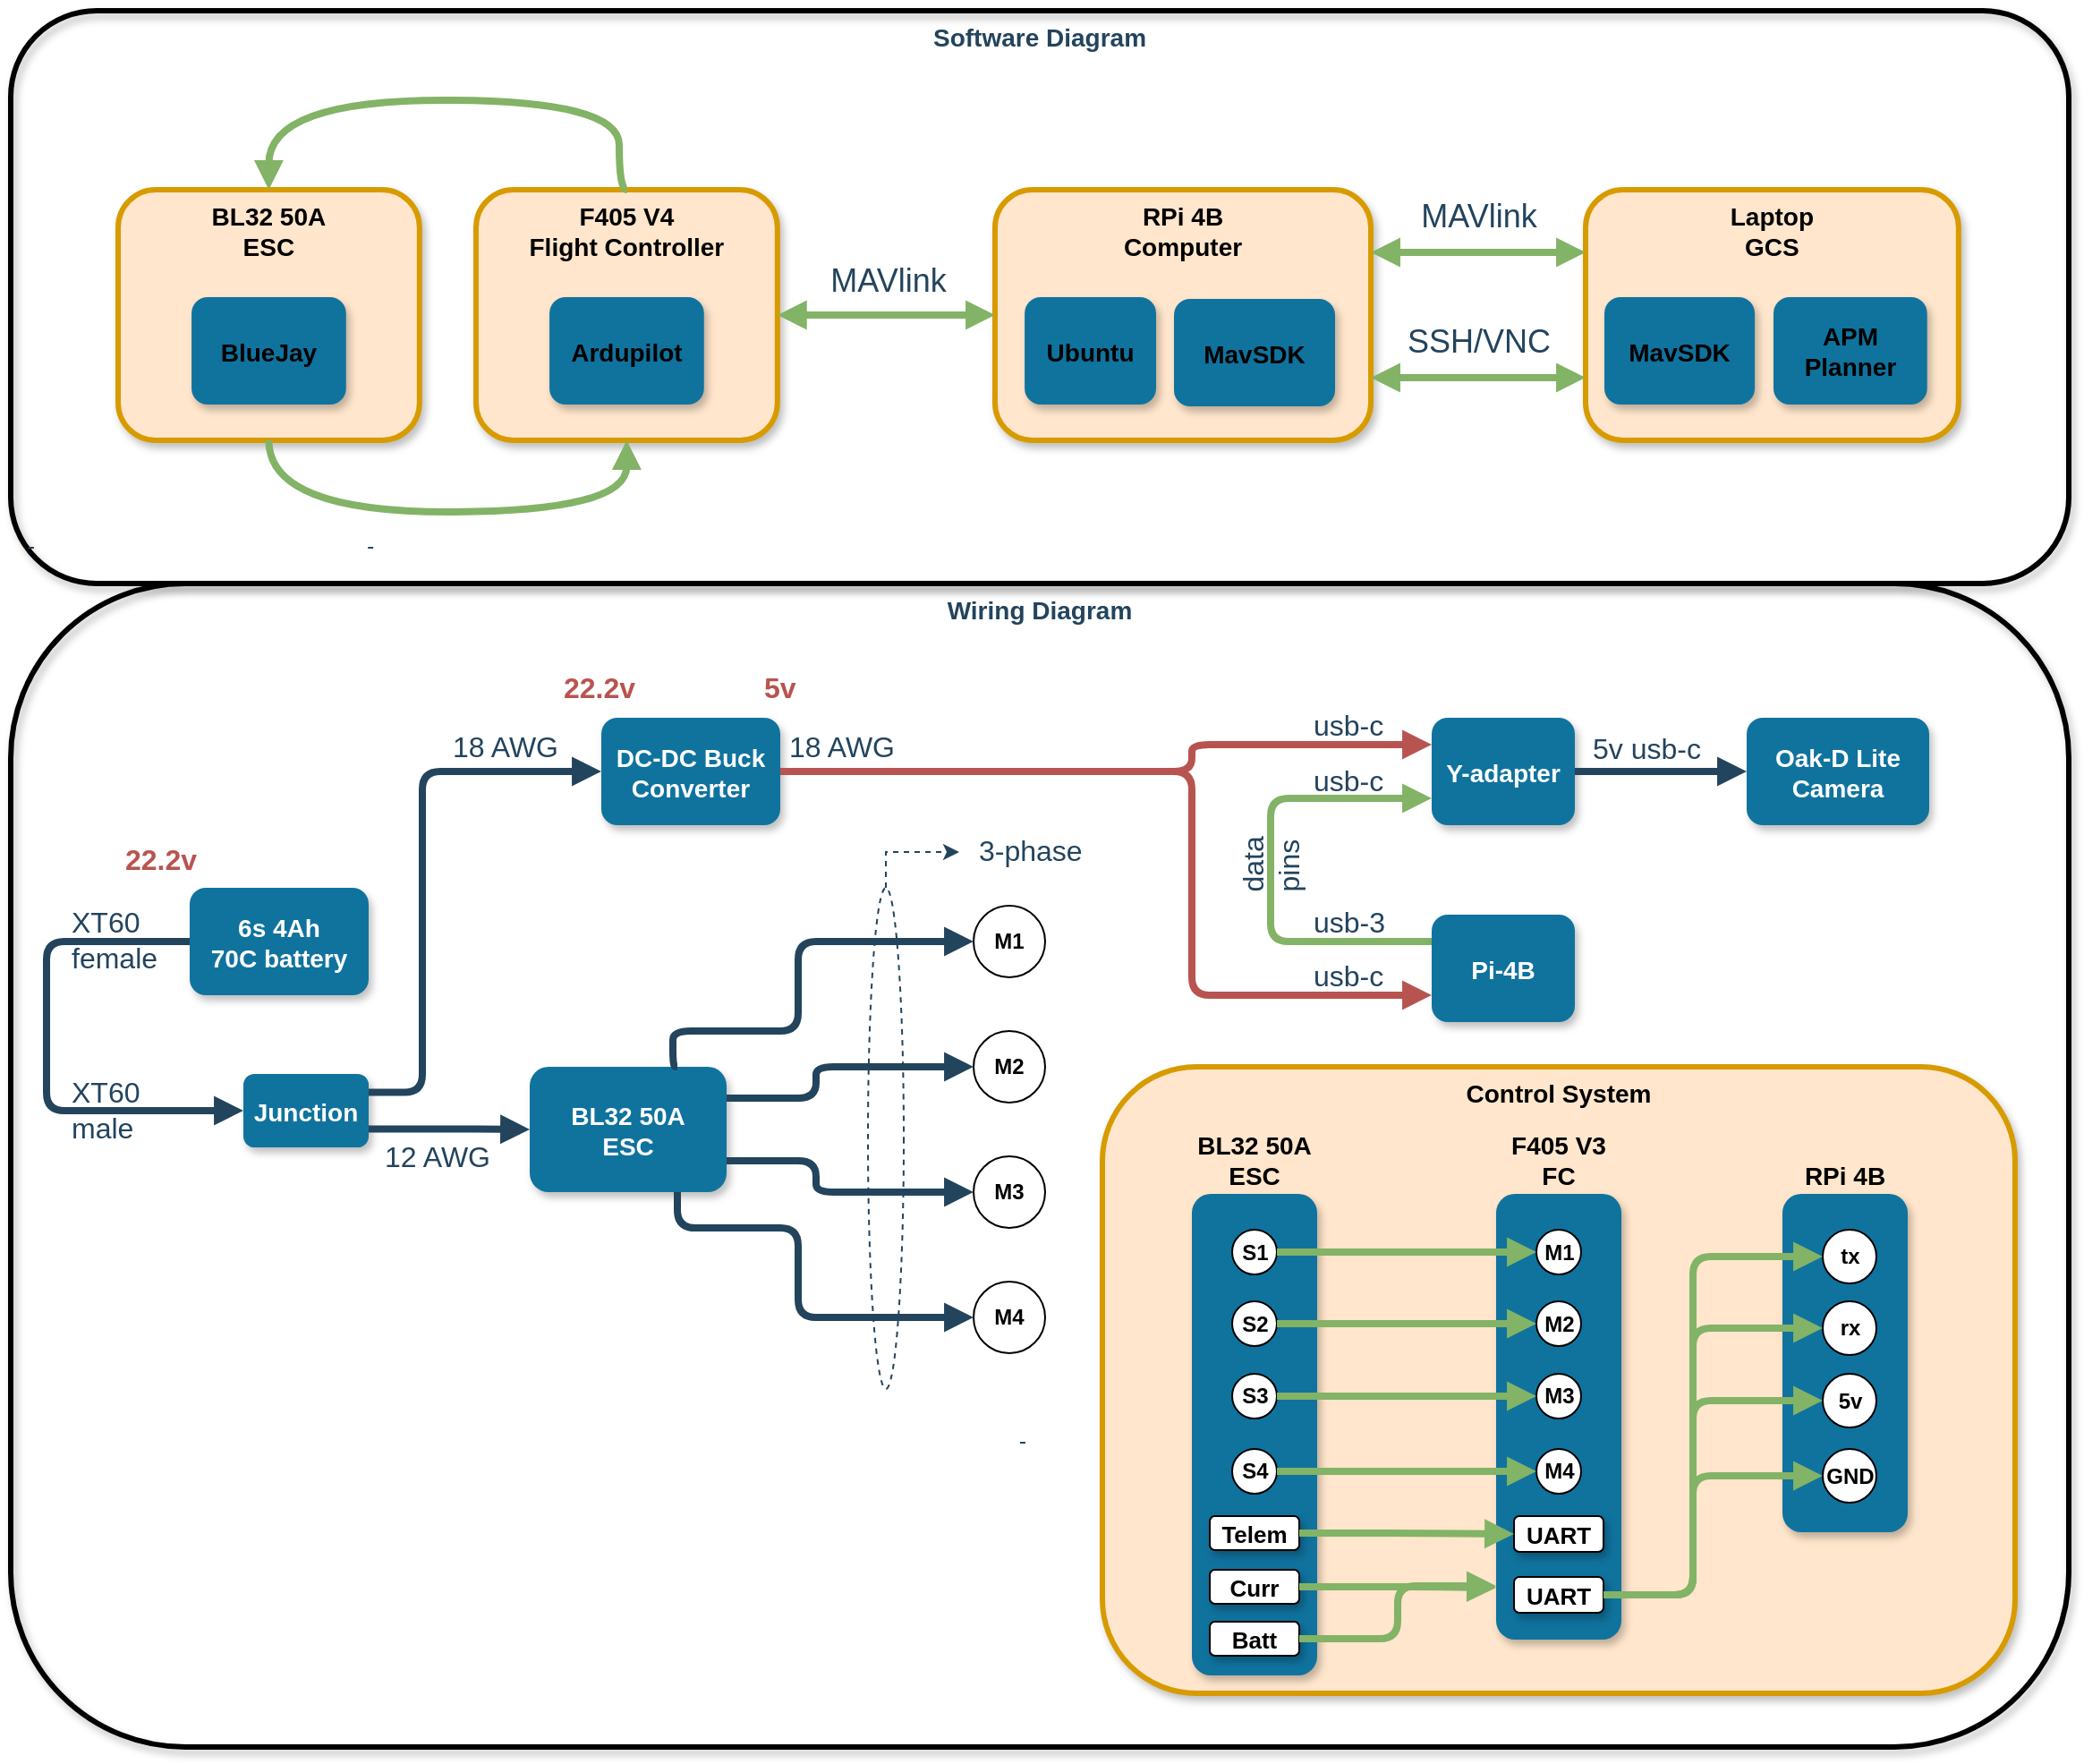 <mxfile>
    <diagram name="Page-1" id="97916047-d0de-89f5-080d-49f4d83e522f">
        <mxGraphModel dx="1137" dy="1775.5" grid="1" gridSize="10" guides="1" tooltips="1" connect="1" arrows="1" fold="1" page="1" pageScale="1.5" pageWidth="1169" pageHeight="827" background="none" math="0" shadow="0">
            <root>
                <mxCell id="0"/>
                <mxCell id="1" parent="0"/>
                <mxCell id="9Nch-Mfv7iRZc4vsGo1m-54" value="Wiring Diagram" style="rounded=1;fillColor=none;strokeColor=default;shadow=1;gradientColor=none;fontStyle=1;fontColor=#23445D;fontSize=14;strokeWidth=3;verticalAlign=top;" parent="1" vertex="1">
                    <mxGeometry x="90" y="170" width="1150" height="650" as="geometry"/>
                </mxCell>
                <mxCell id="80" value="" style="group" parent="1" vertex="1" connectable="0">
                    <mxGeometry x="700" y="440" width="510" height="350" as="geometry"/>
                </mxCell>
                <mxCell id="FAe4sGT7Xk_M7wpkX6ti-58" value="Control System" style="rounded=1;fillColor=#ffe6cc;strokeColor=#d79b00;shadow=1;fontStyle=1;fontSize=14;strokeWidth=3;verticalAlign=top;" parent="80" vertex="1">
                    <mxGeometry width="510" height="350" as="geometry"/>
                </mxCell>
                <mxCell id="FAe4sGT7Xk_M7wpkX6ti-77" value="F405 V3&#xa;FC" style="rounded=1;fillColor=#10739E;strokeColor=none;shadow=1;gradientColor=none;fontStyle=1;fontColor=#000000;fontSize=14;verticalAlign=bottom;labelPosition=center;verticalLabelPosition=top;align=center;" parent="80" vertex="1">
                    <mxGeometry x="220" y="71" width="70" height="249" as="geometry"/>
                </mxCell>
                <mxCell id="FAe4sGT7Xk_M7wpkX6ti-78" value="&lt;b&gt;M1&lt;/b&gt;" style="ellipse;whiteSpace=wrap;html=1;aspect=fixed;" parent="80" vertex="1">
                    <mxGeometry x="242.5" y="91" width="25" height="25" as="geometry"/>
                </mxCell>
                <mxCell id="FAe4sGT7Xk_M7wpkX6ti-79" value="&lt;b&gt;M2&lt;/b&gt;" style="ellipse;whiteSpace=wrap;html=1;aspect=fixed;" parent="80" vertex="1">
                    <mxGeometry x="242.5" y="131" width="25" height="25" as="geometry"/>
                </mxCell>
                <mxCell id="FAe4sGT7Xk_M7wpkX6ti-80" value="&lt;b&gt;M3&lt;/b&gt;" style="ellipse;whiteSpace=wrap;html=1;aspect=fixed;" parent="80" vertex="1">
                    <mxGeometry x="242.5" y="171.5" width="25" height="25" as="geometry"/>
                </mxCell>
                <mxCell id="FAe4sGT7Xk_M7wpkX6ti-81" value="&lt;b&gt;M4&lt;/b&gt;" style="ellipse;whiteSpace=wrap;html=1;aspect=fixed;" parent="80" vertex="1">
                    <mxGeometry x="242.5" y="213.5" width="25" height="25" as="geometry"/>
                </mxCell>
                <mxCell id="FAe4sGT7Xk_M7wpkX6ti-82" value="UART" style="rounded=1;shadow=1;fontStyle=1;fontSize=13;horizontal=1;" parent="80" vertex="1">
                    <mxGeometry x="230" y="251" width="50" height="20" as="geometry"/>
                </mxCell>
                <mxCell id="FAe4sGT7Xk_M7wpkX6ti-83" value="BL32 50A&#xa;ESC" style="rounded=1;fillColor=#10739E;strokeColor=none;shadow=1;gradientColor=none;fontStyle=1;fontColor=#000000;fontSize=14;verticalAlign=bottom;labelPosition=center;verticalLabelPosition=top;align=center;" parent="80" vertex="1">
                    <mxGeometry x="50" y="71" width="70" height="269" as="geometry"/>
                </mxCell>
                <mxCell id="FAe4sGT7Xk_M7wpkX6ti-84" value="&lt;b&gt;S1&lt;/b&gt;" style="ellipse;whiteSpace=wrap;html=1;aspect=fixed;" parent="80" vertex="1">
                    <mxGeometry x="72.5" y="91" width="25" height="25" as="geometry"/>
                </mxCell>
                <mxCell id="FAe4sGT7Xk_M7wpkX6ti-85" value="&lt;b&gt;S2&lt;/b&gt;" style="ellipse;whiteSpace=wrap;html=1;aspect=fixed;" parent="80" vertex="1">
                    <mxGeometry x="72.5" y="131" width="25" height="25" as="geometry"/>
                </mxCell>
                <mxCell id="FAe4sGT7Xk_M7wpkX6ti-86" value="&lt;b&gt;S3&lt;/b&gt;" style="ellipse;whiteSpace=wrap;html=1;aspect=fixed;" parent="80" vertex="1">
                    <mxGeometry x="72.5" y="171.5" width="25" height="25" as="geometry"/>
                </mxCell>
                <mxCell id="FAe4sGT7Xk_M7wpkX6ti-87" value="&lt;b&gt;S4&lt;/b&gt;" style="ellipse;whiteSpace=wrap;html=1;aspect=fixed;" parent="80" vertex="1">
                    <mxGeometry x="72.5" y="213.5" width="25" height="25" as="geometry"/>
                </mxCell>
                <mxCell id="FAe4sGT7Xk_M7wpkX6ti-88" value="Telem" style="rounded=1;shadow=1;fontStyle=1;fontSize=13;horizontal=1;" parent="80" vertex="1">
                    <mxGeometry x="60" y="251" width="50" height="19" as="geometry"/>
                </mxCell>
                <mxCell id="FAe4sGT7Xk_M7wpkX6ti-73" value="" style="edgeStyle=elbowEdgeStyle;strokeWidth=4;endArrow=block;endFill=1;fontStyle=1;strokeColor=#82b366;entryX=0;entryY=0.5;entryDx=0;entryDy=0;fillColor=#d5e8d4;exitX=1;exitY=0.5;exitDx=0;exitDy=0;" parent="80" source="FAe4sGT7Xk_M7wpkX6ti-84" target="FAe4sGT7Xk_M7wpkX6ti-78" edge="1">
                    <mxGeometry x="-688" y="-624.5" width="100" height="100" as="geometry">
                        <mxPoint x="10" y="104" as="sourcePoint"/>
                        <mxPoint x="260" y="106" as="targetPoint"/>
                        <Array as="points">
                            <mxPoint x="120" y="91"/>
                        </Array>
                    </mxGeometry>
                </mxCell>
                <mxCell id="FAe4sGT7Xk_M7wpkX6ti-74" value="" style="edgeStyle=elbowEdgeStyle;strokeWidth=4;endArrow=block;endFill=1;fontStyle=1;strokeColor=#82b366;entryX=0;entryY=0.5;entryDx=0;entryDy=0;fillColor=#d5e8d4;exitX=1;exitY=0.5;exitDx=0;exitDy=0;" parent="80" source="FAe4sGT7Xk_M7wpkX6ti-86" target="FAe4sGT7Xk_M7wpkX6ti-80" edge="1">
                    <mxGeometry x="-688" y="-624.5" width="100" height="100" as="geometry">
                        <mxPoint x="10" y="184" as="sourcePoint"/>
                        <mxPoint x="260" y="201" as="targetPoint"/>
                        <Array as="points">
                            <mxPoint x="120" y="186"/>
                        </Array>
                    </mxGeometry>
                </mxCell>
                <mxCell id="FAe4sGT7Xk_M7wpkX6ti-75" value="" style="edgeStyle=elbowEdgeStyle;strokeWidth=4;endArrow=block;endFill=1;fontStyle=1;strokeColor=#82b366;entryX=0;entryY=0.5;entryDx=0;entryDy=0;fillColor=#d5e8d4;exitX=1;exitY=0.5;exitDx=0;exitDy=0;" parent="80" source="FAe4sGT7Xk_M7wpkX6ti-87" target="FAe4sGT7Xk_M7wpkX6ti-81" edge="1">
                    <mxGeometry x="-688" y="-624.5" width="100" height="100" as="geometry">
                        <mxPoint x="10" y="226" as="sourcePoint"/>
                        <mxPoint x="260" y="251" as="targetPoint"/>
                        <Array as="points">
                            <mxPoint x="120" y="236"/>
                        </Array>
                    </mxGeometry>
                </mxCell>
                <mxCell id="FAe4sGT7Xk_M7wpkX6ti-76" value="" style="edgeStyle=elbowEdgeStyle;strokeWidth=4;endArrow=block;endFill=1;fontStyle=1;strokeColor=#82b366;entryX=0;entryY=0.5;entryDx=0;entryDy=0;fillColor=#d5e8d4;exitX=1;exitY=0.5;exitDx=0;exitDy=0;" parent="80" source="FAe4sGT7Xk_M7wpkX6ti-85" target="FAe4sGT7Xk_M7wpkX6ti-79" edge="1">
                    <mxGeometry x="-688" y="-624.5" width="100" height="100" as="geometry">
                        <mxPoint x="10" y="144" as="sourcePoint"/>
                        <mxPoint x="260" y="151" as="targetPoint"/>
                        <Array as="points"/>
                    </mxGeometry>
                </mxCell>
                <mxCell id="FAe4sGT7Xk_M7wpkX6ti-89" value="RPi 4B" style="rounded=1;fillColor=#10739E;strokeColor=none;shadow=1;gradientColor=none;fontStyle=1;fontColor=#000000;fontSize=14;verticalAlign=bottom;labelPosition=center;verticalLabelPosition=top;align=center;" parent="80" vertex="1">
                    <mxGeometry x="380" y="71" width="70" height="189" as="geometry"/>
                </mxCell>
                <mxCell id="FAe4sGT7Xk_M7wpkX6ti-90" value="&lt;b&gt;tx&lt;/b&gt;" style="ellipse;whiteSpace=wrap;html=1;aspect=fixed;" parent="80" vertex="1">
                    <mxGeometry x="402.5" y="91" width="30" height="30" as="geometry"/>
                </mxCell>
                <mxCell id="FAe4sGT7Xk_M7wpkX6ti-91" value="&lt;b&gt;rx&lt;/b&gt;" style="ellipse;whiteSpace=wrap;html=1;aspect=fixed;" parent="80" vertex="1">
                    <mxGeometry x="402.5" y="131" width="30" height="30" as="geometry"/>
                </mxCell>
                <mxCell id="FAe4sGT7Xk_M7wpkX6ti-92" value="&lt;b&gt;5v&lt;/b&gt;" style="ellipse;whiteSpace=wrap;html=1;aspect=fixed;" parent="80" vertex="1">
                    <mxGeometry x="402.5" y="171.5" width="30" height="30" as="geometry"/>
                </mxCell>
                <mxCell id="FAe4sGT7Xk_M7wpkX6ti-93" value="&lt;b&gt;GND&lt;/b&gt;" style="ellipse;whiteSpace=wrap;html=1;aspect=fixed;" parent="80" vertex="1">
                    <mxGeometry x="402.5" y="213.5" width="30" height="30" as="geometry"/>
                </mxCell>
                <mxCell id="FAe4sGT7Xk_M7wpkX6ti-95" value="" style="edgeStyle=elbowEdgeStyle;strokeWidth=4;endArrow=block;endFill=1;fontStyle=1;strokeColor=#82b366;entryX=0;entryY=0.5;entryDx=0;entryDy=0;fillColor=#d5e8d4;exitX=1;exitY=0.5;exitDx=0;exitDy=0;" parent="80" source="FAe4sGT7Xk_M7wpkX6ti-88" target="FAe4sGT7Xk_M7wpkX6ti-82" edge="1">
                    <mxGeometry x="-688" y="-624.5" width="100" height="100" as="geometry">
                        <mxPoint x="108" y="236" as="sourcePoint"/>
                        <mxPoint x="253" y="236" as="targetPoint"/>
                        <Array as="points">
                            <mxPoint x="170" y="270"/>
                        </Array>
                    </mxGeometry>
                </mxCell>
                <mxCell id="FAe4sGT7Xk_M7wpkX6ti-96" value="UART" style="rounded=1;shadow=1;fontStyle=1;fontSize=13;horizontal=1;" parent="80" vertex="1">
                    <mxGeometry x="230" y="285" width="50" height="20" as="geometry"/>
                </mxCell>
                <mxCell id="FAe4sGT7Xk_M7wpkX6ti-99" value="" style="edgeStyle=elbowEdgeStyle;strokeWidth=4;endArrow=block;endFill=1;fontStyle=1;strokeColor=#82b366;entryX=0;entryY=0.5;entryDx=0;entryDy=0;fillColor=#d5e8d4;exitX=1;exitY=0.5;exitDx=0;exitDy=0;" parent="80" source="FAe4sGT7Xk_M7wpkX6ti-96" target="FAe4sGT7Xk_M7wpkX6ti-90" edge="1">
                    <mxGeometry x="-688" y="-624.5" width="100" height="100" as="geometry">
                        <mxPoint x="120" y="271" as="sourcePoint"/>
                        <mxPoint x="240" y="271" as="targetPoint"/>
                        <Array as="points">
                            <mxPoint x="330" y="200"/>
                        </Array>
                    </mxGeometry>
                </mxCell>
                <mxCell id="FAe4sGT7Xk_M7wpkX6ti-100" value="" style="edgeStyle=elbowEdgeStyle;strokeWidth=4;endArrow=block;endFill=1;fontStyle=1;strokeColor=#82b366;entryX=0;entryY=0.5;entryDx=0;entryDy=0;fillColor=#d5e8d4;exitX=1;exitY=0.5;exitDx=0;exitDy=0;" parent="80" source="FAe4sGT7Xk_M7wpkX6ti-96" target="FAe4sGT7Xk_M7wpkX6ti-91" edge="1">
                    <mxGeometry x="-688" y="-624.5" width="100" height="100" as="geometry">
                        <mxPoint x="280" y="300" as="sourcePoint"/>
                        <mxPoint x="413" y="116" as="targetPoint"/>
                        <Array as="points">
                            <mxPoint x="330" y="220"/>
                        </Array>
                    </mxGeometry>
                </mxCell>
                <mxCell id="FAe4sGT7Xk_M7wpkX6ti-101" value="" style="edgeStyle=elbowEdgeStyle;strokeWidth=4;endArrow=block;endFill=1;fontStyle=1;strokeColor=#82b366;entryX=0;entryY=0.5;entryDx=0;entryDy=0;fillColor=#d5e8d4;exitX=1;exitY=0.5;exitDx=0;exitDy=0;" parent="80" source="FAe4sGT7Xk_M7wpkX6ti-96" target="FAe4sGT7Xk_M7wpkX6ti-92" edge="1">
                    <mxGeometry x="-688" y="-624.5" width="100" height="100" as="geometry">
                        <mxPoint x="295" y="305" as="sourcePoint"/>
                        <mxPoint x="413" y="156" as="targetPoint"/>
                        <Array as="points">
                            <mxPoint x="330" y="250"/>
                        </Array>
                    </mxGeometry>
                </mxCell>
                <mxCell id="FAe4sGT7Xk_M7wpkX6ti-102" value="" style="edgeStyle=elbowEdgeStyle;strokeWidth=4;endArrow=block;endFill=1;fontStyle=1;strokeColor=#82b366;entryX=0;entryY=0.5;entryDx=0;entryDy=0;fillColor=#d5e8d4;exitX=1;exitY=0.5;exitDx=0;exitDy=0;" parent="80" source="FAe4sGT7Xk_M7wpkX6ti-96" target="FAe4sGT7Xk_M7wpkX6ti-93" edge="1">
                    <mxGeometry x="-688" y="-624.5" width="100" height="100" as="geometry">
                        <mxPoint x="295" y="305" as="sourcePoint"/>
                        <mxPoint x="413" y="197" as="targetPoint"/>
                        <Array as="points">
                            <mxPoint x="330" y="260"/>
                        </Array>
                    </mxGeometry>
                </mxCell>
                <mxCell id="86" value="Curr" style="rounded=1;shadow=1;fontStyle=1;fontSize=13;horizontal=1;" parent="80" vertex="1">
                    <mxGeometry x="60" y="281" width="50" height="19" as="geometry"/>
                </mxCell>
                <mxCell id="87" value="Batt" style="rounded=1;shadow=1;fontStyle=1;fontSize=13;horizontal=1;" parent="80" vertex="1">
                    <mxGeometry x="60" y="310" width="50" height="19" as="geometry"/>
                </mxCell>
                <mxCell id="88" value="" style="edgeStyle=elbowEdgeStyle;strokeWidth=4;endArrow=block;endFill=1;fontStyle=1;strokeColor=#82b366;fillColor=#d5e8d4;exitX=1;exitY=0.5;exitDx=0;exitDy=0;" parent="80" source="86" edge="1">
                    <mxGeometry x="-1378" y="-1054.5" width="100" height="100" as="geometry">
                        <mxPoint x="120" y="270.5" as="sourcePoint"/>
                        <mxPoint x="220" y="291" as="targetPoint"/>
                        <Array as="points">
                            <mxPoint x="180" y="280"/>
                        </Array>
                    </mxGeometry>
                </mxCell>
                <mxCell id="89" value="" style="edgeStyle=elbowEdgeStyle;strokeWidth=4;endArrow=block;endFill=1;fontStyle=1;strokeColor=#82b366;fillColor=#d5e8d4;exitX=1;exitY=0.5;exitDx=0;exitDy=0;" parent="80" source="87" edge="1">
                    <mxGeometry x="-2068" y="-1484.5" width="100" height="100" as="geometry">
                        <mxPoint x="120" y="300.5" as="sourcePoint"/>
                        <mxPoint x="220" y="290" as="targetPoint"/>
                        <Array as="points"/>
                    </mxGeometry>
                </mxCell>
                <mxCell id="0hPKIBFiTmCVOufTVkQz-49" value="&lt;font style=&quot;font-size: 16px;&quot;&gt;XT60&lt;br&gt;female&lt;br&gt;&lt;/font&gt;" style="edgeLabel;html=1;align=left;verticalAlign=middle;resizable=0;points=[];labelBackgroundColor=none;fontColor=#23445D;" parent="1" vertex="1" connectable="0">
                    <mxGeometry x="99.995" y="305.003" as="geometry">
                        <mxPoint x="22" y="64" as="offset"/>
                    </mxGeometry>
                </mxCell>
                <mxCell id="0hPKIBFiTmCVOufTVkQz-33" value="&lt;span style=&quot;font-size: 16px;&quot;&gt;usb-c&lt;/span&gt;" style="edgeLabel;html=1;align=left;verticalAlign=middle;resizable=0;points=[];labelBackgroundColor=none;fontColor=#23445D;" parent="1" vertex="1" connectable="0">
                    <mxGeometry x="793.995" y="216.003" as="geometry">
                        <mxPoint x="22" y="64" as="offset"/>
                    </mxGeometry>
                </mxCell>
                <mxCell id="Tr897aCAvD2A82pSiaK6-78" value="&lt;span style=&quot;font-size: 16px;&quot;&gt;usb-c&lt;/span&gt;" style="edgeLabel;html=1;align=left;verticalAlign=middle;resizable=0;points=[];labelBackgroundColor=none;fontColor=#23445D;" parent="1" vertex="1" connectable="0">
                    <mxGeometry x="793.995" y="185.003" as="geometry">
                        <mxPoint x="22" y="64" as="offset"/>
                    </mxGeometry>
                </mxCell>
                <mxCell id="Tr897aCAvD2A82pSiaK6-79" value="&lt;span style=&quot;font-size: 16px;&quot;&gt;usb-3&lt;/span&gt;" style="edgeLabel;html=1;align=left;verticalAlign=middle;resizable=0;points=[];labelBackgroundColor=none;fontColor=#23445D;" parent="1" vertex="1" connectable="0">
                    <mxGeometry x="793.995" y="295.003" as="geometry">
                        <mxPoint x="22" y="64" as="offset"/>
                    </mxGeometry>
                </mxCell>
                <mxCell id="0hPKIBFiTmCVOufTVkQz-32" value="&lt;font style=&quot;font-size: 16px;&quot;&gt;22.2v&lt;/font&gt;" style="edgeLabel;html=1;align=left;verticalAlign=middle;resizable=0;points=[];labelBackgroundColor=none;fontColor=#B85450;fontStyle=1" parent="1" vertex="1" connectable="0">
                    <mxGeometry x="129.995" y="260.003" as="geometry">
                        <mxPoint x="22" y="64" as="offset"/>
                    </mxGeometry>
                </mxCell>
                <mxCell id="Tr897aCAvD2A82pSiaK6-81" value="&lt;font style=&quot;font-size: 16px;&quot;&gt;data&lt;br&gt;pins&lt;br&gt;&lt;/font&gt;" style="edgeLabel;html=1;align=left;verticalAlign=middle;resizable=0;points=[];horizontal=0;labelBackgroundColor=none;fontColor=#23445D;" parent="1" vertex="1" connectable="0">
                    <mxGeometry x="771.995" y="408.003" as="geometry">
                        <mxPoint x="22" y="64" as="offset"/>
                    </mxGeometry>
                </mxCell>
                <mxCell id="Tr897aCAvD2A82pSiaK6-80" value="&lt;span style=&quot;font-size: 16px;&quot;&gt;usb-c&lt;/span&gt;" style="edgeLabel;html=1;align=left;verticalAlign=middle;resizable=0;points=[];labelBackgroundColor=none;fontColor=#23445D;" parent="1" vertex="1" connectable="0">
                    <mxGeometry x="793.995" y="325.003" as="geometry">
                        <mxPoint x="22" y="64" as="offset"/>
                    </mxGeometry>
                </mxCell>
                <mxCell id="2" value="Junction" style="rounded=1;fillColor=#10739E;strokeColor=none;shadow=1;gradientColor=none;fontStyle=1;fontColor=#FFFFFF;fontSize=14;" parent="1" vertex="1">
                    <mxGeometry x="220" y="444" width="70" height="41" as="geometry"/>
                </mxCell>
                <mxCell id="4" value="DC-DC Buck&#xa;Converter" style="rounded=1;fillColor=#10739E;strokeColor=none;shadow=1;gradientColor=none;fontStyle=1;fontColor=#FFFFFF;fontSize=14;" parent="1" vertex="1">
                    <mxGeometry x="420" y="245" width="100" height="60" as="geometry"/>
                </mxCell>
                <mxCell id="29" value="" style="edgeStyle=elbowEdgeStyle;strokeWidth=4;endArrow=block;endFill=1;fontStyle=1;strokeColor=#23445D;exitX=1;exitY=0.75;exitDx=0;exitDy=0;entryX=0;entryY=0.5;entryDx=0;entryDy=0;" parent="1" source="2" target="48" edge="1">
                    <mxGeometry x="22" y="125.5" width="100" height="100" as="geometry">
                        <mxPoint x="72" y="225.5" as="sourcePoint"/>
                        <mxPoint x="172" y="125.5" as="targetPoint"/>
                        <Array as="points">
                            <mxPoint x="340" y="500"/>
                        </Array>
                    </mxGeometry>
                </mxCell>
                <mxCell id="Tr897aCAvD2A82pSiaK6-56" value="" style="edgeStyle=elbowEdgeStyle;strokeWidth=4;endArrow=block;endFill=1;fontStyle=1;strokeColor=#23445D;entryX=0;entryY=0.5;entryDx=0;entryDy=0;exitX=1;exitY=0.25;exitDx=0;exitDy=0;" parent="1" source="2" target="4" edge="1">
                    <mxGeometry x="22" y="125.5" width="100" height="100" as="geometry">
                        <mxPoint x="290" y="450" as="sourcePoint"/>
                        <mxPoint x="410" y="365" as="targetPoint"/>
                        <Array as="points">
                            <mxPoint x="320" y="420"/>
                        </Array>
                    </mxGeometry>
                </mxCell>
                <mxCell id="Tr897aCAvD2A82pSiaK6-59" value="" style="edgeStyle=elbowEdgeStyle;strokeWidth=4;endArrow=block;endFill=1;fontStyle=1;strokeColor=#b85450;fillColor=#f8cecc;entryX=0;entryY=0.25;entryDx=0;entryDy=0;exitX=1;exitY=0.5;exitDx=0;exitDy=0;" parent="1" source="4" target="69" edge="1">
                    <mxGeometry x="22" y="95.5" width="100" height="100" as="geometry">
                        <mxPoint x="674.0" y="580" as="sourcePoint"/>
                        <mxPoint x="884.0" y="260" as="targetPoint"/>
                        <Array as="points">
                            <mxPoint x="750" y="260"/>
                        </Array>
                    </mxGeometry>
                </mxCell>
                <mxCell id="Tr897aCAvD2A82pSiaK6-62" value="" style="edgeStyle=elbowEdgeStyle;strokeWidth=4;endArrow=block;endFill=1;fontStyle=1;strokeColor=#b85450;exitX=1;exitY=0.5;exitDx=0;exitDy=0;fillColor=#f8cecc;entryX=0;entryY=0.75;entryDx=0;entryDy=0;" parent="1" source="4" target="65" edge="1">
                    <mxGeometry x="22" y="95.5" width="100" height="100" as="geometry">
                        <mxPoint x="674.0" y="580" as="sourcePoint"/>
                        <mxPoint x="884" y="420" as="targetPoint"/>
                        <Array as="points">
                            <mxPoint x="750" y="340"/>
                        </Array>
                    </mxGeometry>
                </mxCell>
                <mxCell id="Tr897aCAvD2A82pSiaK6-77" value="" style="edgeStyle=elbowEdgeStyle;strokeWidth=4;endArrow=none;endFill=0;fontStyle=1;strokeColor=#82b366;fillColor=#d5e8d4;entryX=0;entryY=0.25;entryDx=0;entryDy=0;exitX=0;exitY=0.75;exitDx=0;exitDy=0;elbow=vertical;startArrow=block;startFill=1;" parent="1" source="69" target="65" edge="1">
                    <mxGeometry x="2" y="-149.5" width="100" height="100" as="geometry">
                        <mxPoint x="884.0" y="290" as="sourcePoint"/>
                        <mxPoint x="884.0" y="380" as="targetPoint"/>
                        <Array as="points">
                            <mxPoint x="794" y="365"/>
                        </Array>
                    </mxGeometry>
                </mxCell>
                <mxCell id="0hPKIBFiTmCVOufTVkQz-47" value="6s 4Ah&#xa;70C battery" style="rounded=1;fillColor=#10739E;strokeColor=none;shadow=1;gradientColor=none;fontStyle=1;fontColor=#FFFFFF;fontSize=14;" parent="1" vertex="1">
                    <mxGeometry x="190" y="340" width="100" height="60" as="geometry"/>
                </mxCell>
                <mxCell id="0hPKIBFiTmCVOufTVkQz-48" value="" style="edgeStyle=elbowEdgeStyle;strokeWidth=4;endArrow=block;endFill=1;fontStyle=1;strokeColor=#23445D;exitX=0;exitY=0.5;exitDx=0;exitDy=0;entryX=0;entryY=0.5;entryDx=0;entryDy=0;" parent="1" source="0hPKIBFiTmCVOufTVkQz-47" target="2" edge="1">
                    <mxGeometry x="22" y="125.5" width="100" height="100" as="geometry">
                        <mxPoint x="300" y="470" as="sourcePoint"/>
                        <mxPoint x="440" y="393" as="targetPoint"/>
                        <Array as="points">
                            <mxPoint x="110" y="420"/>
                        </Array>
                    </mxGeometry>
                </mxCell>
                <mxCell id="31" value="&lt;font style=&quot;font-size: 16px;&quot;&gt;XT60&lt;br&gt;male&lt;br&gt;&lt;/font&gt;" style="edgeLabel;html=1;align=left;verticalAlign=middle;resizable=0;points=[];labelBackgroundColor=none;fontColor=#23445D;" parent="1" vertex="1" connectable="0">
                    <mxGeometry x="99.995" y="400.003" as="geometry">
                        <mxPoint x="22" y="64" as="offset"/>
                    </mxGeometry>
                </mxCell>
                <mxCell id="46" value="&lt;font style=&quot;font-size: 16px;&quot;&gt;&lt;br&gt;&lt;/font&gt;" style="edgeLabel;html=1;align=left;verticalAlign=middle;resizable=0;points=[];labelBackgroundColor=none;fontColor=#23445D;" parent="1" vertex="1" connectable="0">
                    <mxGeometry x="299.995" y="264.003" as="geometry">
                        <mxPoint x="22" y="64" as="offset"/>
                    </mxGeometry>
                </mxCell>
                <mxCell id="47" value="&lt;font style=&quot;font-size: 16px;&quot;&gt;12 AWG&lt;br&gt;&lt;/font&gt;" style="edgeLabel;html=1;align=left;verticalAlign=middle;resizable=0;points=[];labelBackgroundColor=none;fontColor=#23445D;" parent="1" vertex="1" connectable="0">
                    <mxGeometry x="274.995" y="426.003" as="geometry">
                        <mxPoint x="22" y="64" as="offset"/>
                    </mxGeometry>
                </mxCell>
                <mxCell id="48" value="BL32 50A&#xa;ESC" style="rounded=1;fillColor=#10739E;strokeColor=none;shadow=1;gradientColor=none;fontStyle=1;fontColor=#FFFFFF;fontSize=14;" parent="1" vertex="1">
                    <mxGeometry x="380" y="440" width="110" height="70" as="geometry"/>
                </mxCell>
                <mxCell id="49" value="&lt;font style=&quot;font-size: 16px;&quot;&gt;18 AWG&lt;/font&gt;" style="edgeLabel;html=1;align=left;verticalAlign=middle;resizable=0;points=[];labelBackgroundColor=none;fontColor=#23445D;" parent="1" vertex="1" connectable="0">
                    <mxGeometry x="500.995" y="197.003" as="geometry">
                        <mxPoint x="22" y="64" as="offset"/>
                    </mxGeometry>
                </mxCell>
                <mxCell id="50" value="&lt;b&gt;M1&lt;/b&gt;" style="ellipse;whiteSpace=wrap;html=1;aspect=fixed;" parent="1" vertex="1">
                    <mxGeometry x="628" y="350" width="40" height="40" as="geometry"/>
                </mxCell>
                <mxCell id="51" value="&lt;b&gt;M2&lt;/b&gt;" style="ellipse;whiteSpace=wrap;html=1;aspect=fixed;" parent="1" vertex="1">
                    <mxGeometry x="628" y="420" width="40" height="40" as="geometry"/>
                </mxCell>
                <mxCell id="52" value="&lt;b&gt;M4&lt;/b&gt;" style="ellipse;whiteSpace=wrap;html=1;aspect=fixed;" parent="1" vertex="1">
                    <mxGeometry x="628" y="560" width="40" height="40" as="geometry"/>
                </mxCell>
                <mxCell id="53" value="" style="edgeStyle=orthogonalEdgeStyle;strokeWidth=4;endArrow=block;endFill=1;fontStyle=1;strokeColor=#23445D;entryX=0;entryY=0.5;entryDx=0;entryDy=0;elbow=vertical;exitX=0.75;exitY=0;exitDx=0;exitDy=0;" parent="1" source="48" target="50" edge="1">
                    <mxGeometry x="-8" y="235.5" width="100" height="100" as="geometry">
                        <mxPoint x="499" y="440" as="sourcePoint"/>
                        <mxPoint x="619" y="486" as="targetPoint"/>
                        <Array as="points">
                            <mxPoint x="460" y="440"/>
                            <mxPoint x="460" y="420"/>
                            <mxPoint x="530" y="420"/>
                            <mxPoint x="530" y="370"/>
                        </Array>
                    </mxGeometry>
                </mxCell>
                <mxCell id="54" value="" style="edgeStyle=elbowEdgeStyle;strokeWidth=4;endArrow=block;endFill=1;fontStyle=1;strokeColor=#23445D;exitX=1;exitY=0.25;exitDx=0;exitDy=0;entryX=0;entryY=0.5;entryDx=0;entryDy=0;" parent="1" source="48" target="51" edge="1">
                    <mxGeometry x="-8" y="235.5" width="100" height="100" as="geometry">
                        <mxPoint x="539" y="457.5" as="sourcePoint"/>
                        <mxPoint x="659" y="520" as="targetPoint"/>
                        <Array as="points">
                            <mxPoint x="540" y="480"/>
                        </Array>
                    </mxGeometry>
                </mxCell>
                <mxCell id="55" value="" style="edgeStyle=elbowEdgeStyle;strokeWidth=4;endArrow=block;endFill=1;fontStyle=1;strokeColor=#23445D;exitX=1;exitY=0.75;exitDx=0;exitDy=0;entryX=0;entryY=0.5;entryDx=0;entryDy=0;" parent="1" source="48" target="56" edge="1">
                    <mxGeometry x="-8" y="235.5" width="100" height="100" as="geometry">
                        <mxPoint x="539" y="492.5" as="sourcePoint"/>
                        <mxPoint x="759" y="450" as="targetPoint"/>
                        <Array as="points">
                            <mxPoint x="540" y="530"/>
                        </Array>
                    </mxGeometry>
                </mxCell>
                <mxCell id="56" value="&lt;b&gt;M3&lt;/b&gt;" style="ellipse;whiteSpace=wrap;html=1;aspect=fixed;" parent="1" vertex="1">
                    <mxGeometry x="628" y="490" width="40" height="40" as="geometry"/>
                </mxCell>
                <mxCell id="57" value="" style="edgeStyle=orthogonalEdgeStyle;strokeWidth=4;endArrow=block;endFill=1;fontStyle=1;strokeColor=#23445D;entryX=0;entryY=0.5;entryDx=0;entryDy=0;elbow=vertical;exitX=0.75;exitY=1;exitDx=0;exitDy=0;" parent="1" source="48" target="52" edge="1">
                    <mxGeometry x="-8" y="235.5" width="100" height="100" as="geometry">
                        <mxPoint x="499" y="510" as="sourcePoint"/>
                        <mxPoint x="747" y="390" as="targetPoint"/>
                        <Array as="points">
                            <mxPoint x="463" y="530"/>
                            <mxPoint x="530" y="530"/>
                            <mxPoint x="530" y="580"/>
                        </Array>
                    </mxGeometry>
                </mxCell>
                <mxCell id="58" style="edgeStyle=elbowEdgeStyle;rounded=0;orthogonalLoop=1;jettySize=auto;html=1;exitX=0.5;exitY=0;exitDx=0;exitDy=0;dashed=1;strokeColor=#23445D;fontColor=#23445D;" parent="1" source="59" edge="1">
                    <mxGeometry relative="1" as="geometry">
                        <mxPoint x="620" y="320" as="targetPoint"/>
                        <Array as="points">
                            <mxPoint x="579" y="330"/>
                        </Array>
                    </mxGeometry>
                </mxCell>
                <mxCell id="59" value="" style="ellipse;whiteSpace=wrap;html=1;strokeColor=#23445D;fillColor=none;dashed=1;fontColor=#23445D;" parent="1" vertex="1">
                    <mxGeometry x="569" y="340" width="20" height="280" as="geometry"/>
                </mxCell>
                <mxCell id="60" value="&lt;font style=&quot;font-size: 16px;&quot;&gt;3-phase&lt;/font&gt;" style="edgeLabel;html=1;align=left;verticalAlign=middle;resizable=0;points=[];labelBackgroundColor=none;fontColor=#23445D;" parent="1" vertex="1" connectable="0">
                    <mxGeometry x="606.995" y="255.003" as="geometry">
                        <mxPoint x="22" y="64" as="offset"/>
                    </mxGeometry>
                </mxCell>
                <mxCell id="61" value="&lt;font style=&quot;font-size: 16px;&quot;&gt;18 AWG&lt;br&gt;&lt;/font&gt;" style="edgeLabel;html=1;align=left;verticalAlign=middle;resizable=0;points=[];labelBackgroundColor=none;fontColor=#23445D;" parent="1" vertex="1" connectable="0">
                    <mxGeometry x="312.995" y="197.003" as="geometry">
                        <mxPoint x="22" y="64" as="offset"/>
                    </mxGeometry>
                </mxCell>
                <mxCell id="62" value="&lt;font style=&quot;font-size: 16px;&quot;&gt;5v&lt;/font&gt;" style="edgeLabel;html=1;align=left;verticalAlign=middle;resizable=0;points=[];labelBackgroundColor=none;fontColor=#B85450;fontStyle=1" parent="1" vertex="1" connectable="0">
                    <mxGeometry x="486.995" y="164.003" as="geometry">
                        <mxPoint x="22" y="64" as="offset"/>
                    </mxGeometry>
                </mxCell>
                <mxCell id="63" value="&lt;font style=&quot;font-size: 16px;&quot;&gt;22.2v&lt;/font&gt;" style="edgeLabel;html=1;align=left;verticalAlign=middle;resizable=0;points=[];labelBackgroundColor=none;fontColor=#B85450;fontStyle=1" parent="1" vertex="1" connectable="0">
                    <mxGeometry x="374.995" y="164.003" as="geometry">
                        <mxPoint x="22" y="64" as="offset"/>
                    </mxGeometry>
                </mxCell>
                <mxCell id="64" value="&lt;font style=&quot;font-size: 16px;&quot;&gt;5v usb-c&lt;/font&gt;" style="edgeLabel;html=1;align=left;verticalAlign=middle;resizable=0;points=[];labelBackgroundColor=none;fontColor=#23445D;" parent="1" vertex="1" connectable="0">
                    <mxGeometry x="949.995" y="198.003" as="geometry">
                        <mxPoint x="22" y="64" as="offset"/>
                    </mxGeometry>
                </mxCell>
                <mxCell id="65" value="Pi-4B" style="rounded=1;fillColor=#10739E;strokeColor=none;shadow=1;gradientColor=none;fontStyle=1;fontColor=#FFFFFF;fontSize=14;" parent="1" vertex="1">
                    <mxGeometry x="884" y="355" width="80" height="60" as="geometry"/>
                </mxCell>
                <mxCell id="69" value="Y-adapter" style="rounded=1;fillColor=#10739E;strokeColor=none;shadow=1;gradientColor=none;fontStyle=1;fontColor=#FFFFFF;fontSize=14;" parent="1" vertex="1">
                    <mxGeometry x="884" y="245" width="80" height="60" as="geometry"/>
                </mxCell>
                <mxCell id="70" value="Oak-D Lite&#xa;Camera" style="rounded=1;fillColor=#10739E;strokeColor=none;shadow=1;gradientColor=none;fontStyle=1;fontColor=#FFFFFF;fontSize=14;" parent="1" vertex="1">
                    <mxGeometry x="1060" y="245" width="102" height="60" as="geometry"/>
                </mxCell>
                <mxCell id="71" value="" style="edgeStyle=elbowEdgeStyle;strokeWidth=4;endArrow=block;endFill=1;fontStyle=1;strokeColor=#23445D;exitX=1;exitY=0.5;exitDx=0;exitDy=0;entryX=0;entryY=0.5;entryDx=0;entryDy=0;" parent="1" source="69" target="70" edge="1">
                    <mxGeometry x="2" y="-269.5" width="100" height="100" as="geometry">
                        <mxPoint x="456" y="165" as="sourcePoint"/>
                        <mxPoint x="574" y="165" as="targetPoint"/>
                    </mxGeometry>
                </mxCell>
                <mxCell id="77" value="" style="edgeStyle=elbowEdgeStyle;rounded=0;orthogonalLoop=1;jettySize=auto;html=1;dashed=1;strokeColor=#23445D;fontColor=#23445D;endArrow=none;" parent="1" edge="1">
                    <mxGeometry relative="1" as="geometry">
                        <mxPoint x="656.981" y="650" as="targetPoint"/>
                        <Array as="points"/>
                        <mxPoint x="654" y="650" as="sourcePoint"/>
                    </mxGeometry>
                </mxCell>
                <mxCell id="90" value="Software Diagram" style="rounded=1;fillColor=none;strokeColor=default;shadow=1;gradientColor=none;fontStyle=1;fontColor=#23445D;fontSize=14;strokeWidth=3;verticalAlign=top;" parent="1" vertex="1">
                    <mxGeometry x="90" y="-150" width="1150" height="320" as="geometry"/>
                </mxCell>
                <mxCell id="167" value="" style="edgeStyle=elbowEdgeStyle;rounded=0;orthogonalLoop=1;jettySize=auto;html=1;dashed=1;strokeColor=#23445D;fontColor=#23445D;endArrow=none;" parent="1" edge="1">
                    <mxGeometry relative="1" as="geometry">
                        <mxPoint x="102.981" y="150" as="targetPoint"/>
                        <Array as="points"/>
                        <mxPoint x="100" y="150" as="sourcePoint"/>
                    </mxGeometry>
                </mxCell>
                <mxCell id="171" value="" style="edgeStyle=elbowEdgeStyle;rounded=0;orthogonalLoop=1;jettySize=auto;html=1;dashed=1;strokeColor=#23445D;fontColor=#23445D;endArrow=none;" parent="1" edge="1">
                    <mxGeometry relative="1" as="geometry">
                        <mxPoint x="292.571" y="150" as="targetPoint"/>
                        <Array as="points"/>
                        <mxPoint x="289.59" y="150" as="sourcePoint"/>
                    </mxGeometry>
                </mxCell>
                <mxCell id="178" value="" style="group" parent="1" vertex="1" connectable="0">
                    <mxGeometry x="640" y="-50" width="210" height="140" as="geometry"/>
                </mxCell>
                <mxCell id="176" value="RPi 4B&#xa;Computer" style="rounded=1;fillColor=#ffe6cc;strokeColor=#d79b00;shadow=1;fontStyle=1;fontSize=14;strokeWidth=3;verticalAlign=top;fontColor=#000000;" parent="178" vertex="1">
                    <mxGeometry width="210.0" height="140" as="geometry"/>
                </mxCell>
                <mxCell id="177" value="Ubuntu" style="rounded=1;fillColor=#10739E;strokeColor=none;shadow=1;gradientColor=none;fontStyle=1;fontColor=#000000;fontSize=14;verticalAlign=middle;labelPosition=center;verticalLabelPosition=middle;align=center;" parent="178" vertex="1">
                    <mxGeometry x="16.56" y="60" width="73.44" height="60" as="geometry"/>
                </mxCell>
                <mxCell id="186" value="MavSDK" style="rounded=1;fillColor=#10739E;strokeColor=none;shadow=1;gradientColor=none;fontStyle=1;fontColor=#000000;fontSize=14;verticalAlign=middle;labelPosition=center;verticalLabelPosition=middle;align=center;" parent="178" vertex="1">
                    <mxGeometry x="100.0" y="61" width="90.0" height="60" as="geometry"/>
                </mxCell>
                <mxCell id="179" value="" style="group" parent="1" vertex="1" connectable="0">
                    <mxGeometry x="350" y="-50" width="168.41" height="140" as="geometry"/>
                </mxCell>
                <mxCell id="172" value="F405 V4&#xa;Flight Controller" style="rounded=1;fillColor=#ffe6cc;strokeColor=#d79b00;shadow=1;fontStyle=1;fontSize=14;strokeWidth=3;verticalAlign=top;fontColor=#000000;" parent="179" vertex="1">
                    <mxGeometry width="168.41" height="140" as="geometry"/>
                </mxCell>
                <mxCell id="173" value="Ardupilot" style="rounded=1;fillColor=#10739E;strokeColor=none;shadow=1;gradientColor=none;fontStyle=1;fontColor=#000000;fontSize=14;verticalAlign=middle;labelPosition=center;verticalLabelPosition=middle;align=center;" parent="179" vertex="1">
                    <mxGeometry x="41.03" y="60" width="86.35" height="60" as="geometry"/>
                </mxCell>
                <mxCell id="180" value="" style="group" parent="1" vertex="1" connectable="0">
                    <mxGeometry x="150" y="-50" width="168.41" height="140" as="geometry"/>
                </mxCell>
                <mxCell id="92" value="BL32 50A&#xa;ESC" style="rounded=1;fillColor=#ffe6cc;strokeColor=#d79b00;shadow=1;fontStyle=1;fontSize=14;strokeWidth=3;verticalAlign=top;fontColor=#000000;" parent="180" vertex="1">
                    <mxGeometry width="168.41" height="140" as="geometry"/>
                </mxCell>
                <mxCell id="99" value="BlueJay" style="rounded=1;fillColor=#10739E;strokeColor=none;shadow=1;gradientColor=none;fontStyle=1;fontColor=#000000;fontSize=14;verticalAlign=middle;labelPosition=center;verticalLabelPosition=middle;align=center;" parent="180" vertex="1">
                    <mxGeometry x="41.03" y="60" width="86.35" height="60" as="geometry"/>
                </mxCell>
                <mxCell id="181" value="" style="edgeStyle=orthogonalEdgeStyle;strokeWidth=4;endArrow=block;endFill=1;fontStyle=1;strokeColor=#82b366;fillColor=#d5e8d4;curved=1;entryX=0.5;entryY=1;entryDx=0;entryDy=0;exitX=0.5;exitY=1;exitDx=0;exitDy=0;" parent="1" source="92" target="172" edge="1">
                    <mxGeometry x="-2588" y="-2104.5" width="100" height="100" as="geometry">
                        <mxPoint x="230" y="80" as="sourcePoint"/>
                        <mxPoint x="390" y="110" as="targetPoint"/>
                        <Array as="points">
                            <mxPoint x="234" y="130"/>
                            <mxPoint x="434" y="130"/>
                        </Array>
                    </mxGeometry>
                </mxCell>
                <mxCell id="184" value="" style="edgeStyle=orthogonalEdgeStyle;strokeWidth=4;endArrow=none;endFill=0;fontStyle=1;strokeColor=#82b366;fillColor=#d5e8d4;curved=1;entryX=0.5;entryY=0;entryDx=0;entryDy=0;exitX=0.5;exitY=0;exitDx=0;exitDy=0;startArrow=block;startFill=1;" parent="1" source="92" target="172" edge="1">
                    <mxGeometry x="-2578" y="-2094.5" width="100" height="100" as="geometry">
                        <mxPoint x="244.205" y="100" as="sourcePoint"/>
                        <mxPoint x="444.205" y="100" as="targetPoint"/>
                        <Array as="points">
                            <mxPoint x="234" y="-100"/>
                            <mxPoint x="430" y="-100"/>
                            <mxPoint x="430" y="-50"/>
                        </Array>
                    </mxGeometry>
                </mxCell>
                <mxCell id="185" value="" style="strokeWidth=4;endArrow=block;endFill=1;fontStyle=1;strokeColor=#82b366;fillColor=#d5e8d4;entryX=0;entryY=0.5;entryDx=0;entryDy=0;exitX=1;exitY=0.5;exitDx=0;exitDy=0;startArrow=block;startFill=1;fontColor=#23445D;labelBackgroundColor=#18141D;labelPosition=center;verticalLabelPosition=top;align=center;verticalAlign=top;" parent="1" source="172" target="176" edge="1">
                    <mxGeometry x="-2528" y="-2094.5" width="100" height="100" as="geometry">
                        <mxPoint x="294.205" y="100" as="sourcePoint"/>
                        <mxPoint x="494.205" y="100" as="targetPoint"/>
                    </mxGeometry>
                </mxCell>
                <mxCell id="194" value="MAVlink" style="edgeLabel;html=1;align=center;verticalAlign=middle;resizable=0;points=[];fontColor=#23445D;labelBackgroundColor=none;fontSize=18;" parent="185" vertex="1" connectable="0">
                    <mxGeometry relative="1" as="geometry">
                        <mxPoint y="-19" as="offset"/>
                    </mxGeometry>
                </mxCell>
                <mxCell id="187" value="" style="group" parent="1" vertex="1" connectable="0">
                    <mxGeometry x="970" y="-50" width="208.41" height="140" as="geometry"/>
                </mxCell>
                <mxCell id="188" value="Laptop&#xa;GCS" style="rounded=1;fillColor=#ffe6cc;strokeColor=#d79b00;shadow=1;fontStyle=1;fontSize=14;strokeWidth=3;verticalAlign=top;fontColor=#000000;" parent="187" vertex="1">
                    <mxGeometry width="208.41" height="140" as="geometry"/>
                </mxCell>
                <mxCell id="189" value="APM Planner" style="rounded=1;fillColor=#10739E;strokeColor=none;shadow=1;gradientColor=none;fontStyle=1;fontColor=#000000;fontSize=14;verticalAlign=middle;labelPosition=center;verticalLabelPosition=middle;align=center;whiteSpace=wrap;" parent="187" vertex="1">
                    <mxGeometry x="105.004" y="60" width="85.849" height="60" as="geometry"/>
                </mxCell>
                <mxCell id="198" value="MavSDK" style="rounded=1;fillColor=#10739E;strokeColor=none;shadow=1;gradientColor=none;fontStyle=1;fontColor=#000000;fontSize=14;verticalAlign=middle;labelPosition=center;verticalLabelPosition=middle;align=center;" parent="187" vertex="1">
                    <mxGeometry x="10.504" y="60" width="84.032" height="60" as="geometry"/>
                </mxCell>
                <mxCell id="190" value="" style="strokeWidth=4;endArrow=block;endFill=1;fontStyle=1;strokeColor=#82b366;fillColor=#d5e8d4;entryX=0;entryY=0.25;entryDx=0;entryDy=0;exitX=1;exitY=0.25;exitDx=0;exitDy=0;startArrow=block;startFill=1;fontColor=#23445D;labelBackgroundColor=none;" parent="1" source="176" target="188" edge="1">
                    <mxGeometry x="-2518" y="-2084.5" width="100" height="100" as="geometry">
                        <mxPoint x="578.41" y="30" as="sourcePoint"/>
                        <mxPoint x="670.0" y="30" as="targetPoint"/>
                    </mxGeometry>
                </mxCell>
                <mxCell id="196" value="MAVlink" style="edgeLabel;html=1;align=center;verticalAlign=middle;resizable=0;points=[];fontSize=18;fontColor=#23445D;labelBackgroundColor=none;" parent="190" vertex="1" connectable="0">
                    <mxGeometry relative="1" as="geometry">
                        <mxPoint y="-20" as="offset"/>
                    </mxGeometry>
                </mxCell>
                <mxCell id="199" value="" style="strokeWidth=4;endArrow=block;endFill=1;fontStyle=1;strokeColor=#82b366;fillColor=#d5e8d4;entryX=0;entryY=0.75;entryDx=0;entryDy=0;exitX=1;exitY=0.75;exitDx=0;exitDy=0;startArrow=block;startFill=1;fontColor=#23445D;labelBackgroundColor=none;" edge="1" parent="1" source="176" target="188">
                    <mxGeometry x="-2518" y="-2084.5" width="100" height="100" as="geometry">
                        <mxPoint x="860" y="30" as="sourcePoint"/>
                        <mxPoint x="980" y="30" as="targetPoint"/>
                    </mxGeometry>
                </mxCell>
                <mxCell id="200" value="SSH/VNC" style="edgeLabel;html=1;align=center;verticalAlign=middle;resizable=0;points=[];fontSize=18;fontColor=#23445D;labelBackgroundColor=none;" vertex="1" connectable="0" parent="199">
                    <mxGeometry relative="1" as="geometry">
                        <mxPoint y="-20" as="offset"/>
                    </mxGeometry>
                </mxCell>
            </root>
        </mxGraphModel>
    </diagram>
</mxfile>